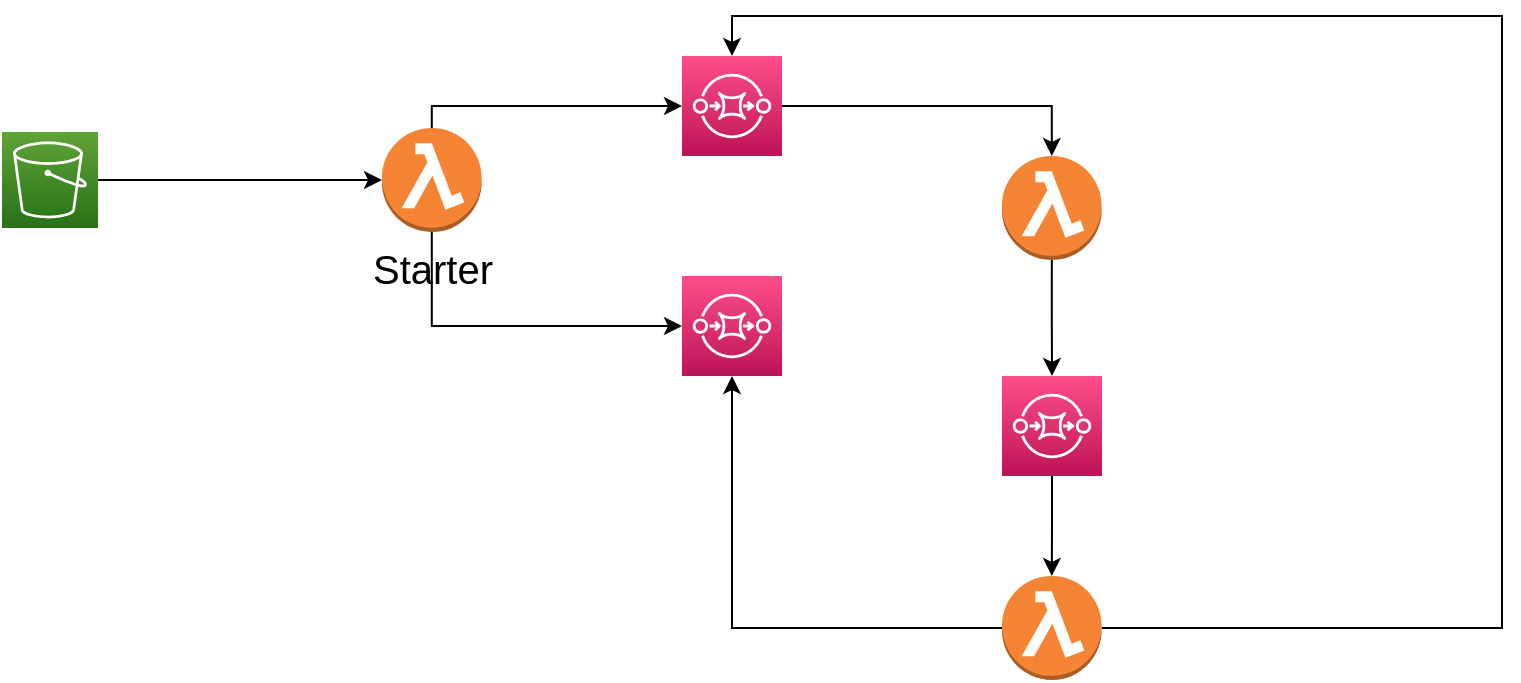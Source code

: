 <mxfile version="16.1.0" type="github">
  <diagram id="PuH-PeZwNKLEWdiO-4o5" name="Page-1">
    <mxGraphModel dx="1785" dy="586" grid="1" gridSize="10" guides="1" tooltips="1" connect="1" arrows="1" fold="1" page="1" pageScale="1" pageWidth="827" pageHeight="1169" math="0" shadow="0">
      <root>
        <mxCell id="0" />
        <mxCell id="1" parent="0" />
        <mxCell id="9dyetpEt3IkrnKQwJnKX-1" value="" style="shape=image;html=1;verticalAlign=top;verticalLabelPosition=bottom;labelBackgroundColor=#ffffff;imageAspect=0;aspect=fixed;image=https://cdn3.iconfinder.com/data/icons/cad-database-presentation-spreadsheet-vector-fil-2/512/19-128.png" vertex="1" parent="1">
          <mxGeometry x="30" y="76" width="60" height="60" as="geometry" />
        </mxCell>
        <mxCell id="9dyetpEt3IkrnKQwJnKX-17" style="edgeStyle=orthogonalEdgeStyle;rounded=0;orthogonalLoop=1;jettySize=auto;html=1;exitX=1;exitY=0.5;exitDx=0;exitDy=0;exitPerimeter=0;entryX=0.5;entryY=0;entryDx=0;entryDy=0;entryPerimeter=0;" edge="1" parent="1" source="9dyetpEt3IkrnKQwJnKX-2" target="9dyetpEt3IkrnKQwJnKX-5">
          <mxGeometry relative="1" as="geometry" />
        </mxCell>
        <mxCell id="9dyetpEt3IkrnKQwJnKX-2" value="" style="sketch=0;points=[[0,0,0],[0.25,0,0],[0.5,0,0],[0.75,0,0],[1,0,0],[0,1,0],[0.25,1,0],[0.5,1,0],[0.75,1,0],[1,1,0],[0,0.25,0],[0,0.5,0],[0,0.75,0],[1,0.25,0],[1,0.5,0],[1,0.75,0]];outlineConnect=0;fontColor=#232F3E;gradientColor=#FF4F8B;gradientDirection=north;fillColor=#BC1356;strokeColor=#ffffff;dashed=0;verticalLabelPosition=bottom;verticalAlign=top;align=center;html=1;fontSize=12;fontStyle=0;aspect=fixed;shape=mxgraph.aws4.resourceIcon;resIcon=mxgraph.aws4.sqs;" vertex="1" parent="1">
          <mxGeometry x="280" y="100" width="50" height="50" as="geometry" />
        </mxCell>
        <mxCell id="9dyetpEt3IkrnKQwJnKX-3" value="" style="sketch=0;points=[[0,0,0],[0.25,0,0],[0.5,0,0],[0.75,0,0],[1,0,0],[0,1,0],[0.25,1,0],[0.5,1,0],[0.75,1,0],[1,1,0],[0,0.25,0],[0,0.5,0],[0,0.75,0],[1,0.25,0],[1,0.5,0],[1,0.75,0]];outlineConnect=0;fontColor=#232F3E;gradientColor=#FF4F8B;gradientDirection=north;fillColor=#BC1356;strokeColor=#ffffff;dashed=0;verticalLabelPosition=bottom;verticalAlign=top;align=center;html=1;fontSize=12;fontStyle=0;aspect=fixed;shape=mxgraph.aws4.resourceIcon;resIcon=mxgraph.aws4.sqs;" vertex="1" parent="1">
          <mxGeometry x="280" y="210" width="50" height="50" as="geometry" />
        </mxCell>
        <mxCell id="9dyetpEt3IkrnKQwJnKX-9" style="edgeStyle=orthogonalEdgeStyle;rounded=0;orthogonalLoop=1;jettySize=auto;html=1;entryX=0;entryY=0.5;entryDx=0;entryDy=0;entryPerimeter=0;" edge="1" parent="1" source="9dyetpEt3IkrnKQwJnKX-4" target="9dyetpEt3IkrnKQwJnKX-2">
          <mxGeometry relative="1" as="geometry">
            <Array as="points">
              <mxPoint x="155" y="125" />
            </Array>
          </mxGeometry>
        </mxCell>
        <mxCell id="9dyetpEt3IkrnKQwJnKX-10" style="edgeStyle=orthogonalEdgeStyle;rounded=0;orthogonalLoop=1;jettySize=auto;html=1;entryX=0;entryY=0.5;entryDx=0;entryDy=0;entryPerimeter=0;" edge="1" parent="1" source="9dyetpEt3IkrnKQwJnKX-4" target="9dyetpEt3IkrnKQwJnKX-3">
          <mxGeometry relative="1" as="geometry">
            <Array as="points">
              <mxPoint x="155" y="235" />
            </Array>
          </mxGeometry>
        </mxCell>
        <mxCell id="9dyetpEt3IkrnKQwJnKX-4" value="&lt;font style=&quot;font-size: 20px&quot;&gt;Starter&lt;/font&gt;" style="outlineConnect=0;dashed=0;verticalLabelPosition=bottom;verticalAlign=top;align=center;html=1;shape=mxgraph.aws3.lambda_function;fillColor=#F58534;gradientColor=none;" vertex="1" parent="1">
          <mxGeometry x="130" y="136" width="49.83" height="52" as="geometry" />
        </mxCell>
        <mxCell id="9dyetpEt3IkrnKQwJnKX-13" style="edgeStyle=orthogonalEdgeStyle;rounded=0;orthogonalLoop=1;jettySize=auto;html=1;exitX=0.5;exitY=1;exitDx=0;exitDy=0;exitPerimeter=0;entryX=0.5;entryY=0;entryDx=0;entryDy=0;entryPerimeter=0;" edge="1" parent="1" source="9dyetpEt3IkrnKQwJnKX-5" target="9dyetpEt3IkrnKQwJnKX-12">
          <mxGeometry relative="1" as="geometry" />
        </mxCell>
        <mxCell id="9dyetpEt3IkrnKQwJnKX-5" value="" style="outlineConnect=0;dashed=0;verticalLabelPosition=bottom;verticalAlign=top;align=center;html=1;shape=mxgraph.aws3.lambda_function;fillColor=#F58534;gradientColor=none;" vertex="1" parent="1">
          <mxGeometry x="440" y="150" width="49.83" height="52" as="geometry" />
        </mxCell>
        <mxCell id="9dyetpEt3IkrnKQwJnKX-8" style="edgeStyle=orthogonalEdgeStyle;rounded=0;orthogonalLoop=1;jettySize=auto;html=1;entryX=0;entryY=0.5;entryDx=0;entryDy=0;entryPerimeter=0;" edge="1" parent="1" source="9dyetpEt3IkrnKQwJnKX-7" target="9dyetpEt3IkrnKQwJnKX-4">
          <mxGeometry relative="1" as="geometry" />
        </mxCell>
        <mxCell id="9dyetpEt3IkrnKQwJnKX-7" value="" style="sketch=0;points=[[0,0,0],[0.25,0,0],[0.5,0,0],[0.75,0,0],[1,0,0],[0,1,0],[0.25,1,0],[0.5,1,0],[0.75,1,0],[1,1,0],[0,0.25,0],[0,0.5,0],[0,0.75,0],[1,0.25,0],[1,0.5,0],[1,0.75,0]];outlineConnect=0;fontColor=#232F3E;gradientColor=#60A337;gradientDirection=north;fillColor=#277116;strokeColor=#ffffff;dashed=0;verticalLabelPosition=bottom;verticalAlign=top;align=center;html=1;fontSize=12;fontStyle=0;aspect=fixed;shape=mxgraph.aws4.resourceIcon;resIcon=mxgraph.aws4.s3;" vertex="1" parent="1">
          <mxGeometry x="-60" y="138" width="48" height="48" as="geometry" />
        </mxCell>
        <mxCell id="9dyetpEt3IkrnKQwJnKX-15" style="edgeStyle=orthogonalEdgeStyle;rounded=0;orthogonalLoop=1;jettySize=auto;html=1;exitX=0;exitY=0.5;exitDx=0;exitDy=0;exitPerimeter=0;entryX=0.5;entryY=1;entryDx=0;entryDy=0;entryPerimeter=0;" edge="1" parent="1" source="9dyetpEt3IkrnKQwJnKX-11" target="9dyetpEt3IkrnKQwJnKX-3">
          <mxGeometry relative="1" as="geometry" />
        </mxCell>
        <mxCell id="9dyetpEt3IkrnKQwJnKX-16" style="edgeStyle=orthogonalEdgeStyle;rounded=0;orthogonalLoop=1;jettySize=auto;html=1;exitX=1;exitY=0.5;exitDx=0;exitDy=0;exitPerimeter=0;entryX=0.5;entryY=0;entryDx=0;entryDy=0;entryPerimeter=0;" edge="1" parent="1" source="9dyetpEt3IkrnKQwJnKX-11" target="9dyetpEt3IkrnKQwJnKX-2">
          <mxGeometry relative="1" as="geometry">
            <Array as="points">
              <mxPoint x="690" y="386" />
              <mxPoint x="690" y="80" />
              <mxPoint x="305" y="80" />
            </Array>
          </mxGeometry>
        </mxCell>
        <mxCell id="9dyetpEt3IkrnKQwJnKX-11" value="" style="outlineConnect=0;dashed=0;verticalLabelPosition=bottom;verticalAlign=top;align=center;html=1;shape=mxgraph.aws3.lambda_function;fillColor=#F58534;gradientColor=none;" vertex="1" parent="1">
          <mxGeometry x="440" y="360" width="49.83" height="52" as="geometry" />
        </mxCell>
        <mxCell id="9dyetpEt3IkrnKQwJnKX-14" style="edgeStyle=orthogonalEdgeStyle;rounded=0;orthogonalLoop=1;jettySize=auto;html=1;exitX=0.5;exitY=1;exitDx=0;exitDy=0;exitPerimeter=0;" edge="1" parent="1" source="9dyetpEt3IkrnKQwJnKX-12" target="9dyetpEt3IkrnKQwJnKX-11">
          <mxGeometry relative="1" as="geometry" />
        </mxCell>
        <mxCell id="9dyetpEt3IkrnKQwJnKX-12" value="" style="sketch=0;points=[[0,0,0],[0.25,0,0],[0.5,0,0],[0.75,0,0],[1,0,0],[0,1,0],[0.25,1,0],[0.5,1,0],[0.75,1,0],[1,1,0],[0,0.25,0],[0,0.5,0],[0,0.75,0],[1,0.25,0],[1,0.5,0],[1,0.75,0]];outlineConnect=0;fontColor=#232F3E;gradientColor=#FF4F8B;gradientDirection=north;fillColor=#BC1356;strokeColor=#ffffff;dashed=0;verticalLabelPosition=bottom;verticalAlign=top;align=center;html=1;fontSize=12;fontStyle=0;aspect=fixed;shape=mxgraph.aws4.resourceIcon;resIcon=mxgraph.aws4.sqs;" vertex="1" parent="1">
          <mxGeometry x="440" y="260" width="50" height="50" as="geometry" />
        </mxCell>
      </root>
    </mxGraphModel>
  </diagram>
</mxfile>
